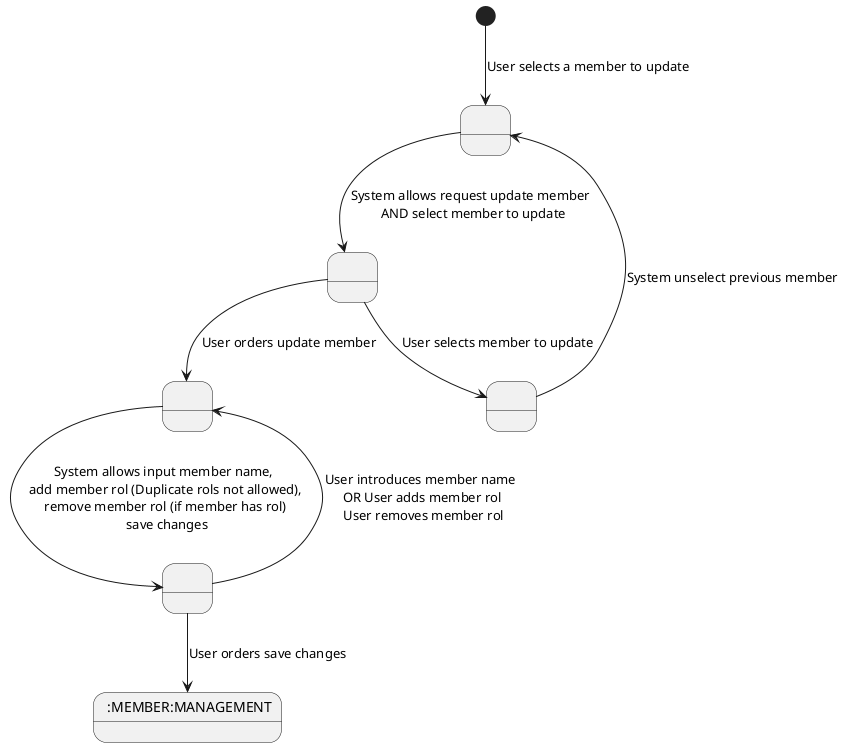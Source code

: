 @startuml

state 1 as " "
state 2 as " "
state 3 as " "
state 4 as " "
state 5 as " "
state 6 as " :MEMBER:MANAGEMENT"

[*] --> 1 : User selects a member to update
1 --> 2 : System allows request update member \n AND select member to update
2 --> 3 : User orders update member
2 --> 4 : User selects member to update
4 --> 1 : System unselect previous member
3 --> 5 : System allows input member name, \n add member rol (Duplicate rols not allowed), \n remove member rol (if member has rol) \n save changes
5 --> 3 : User introduces member name \n OR User adds member rol \n User removes member rol
5 --> 6 : User orders save changes
@enduml
